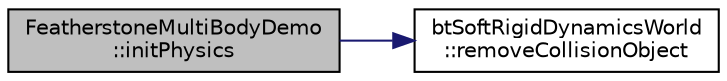 digraph "FeatherstoneMultiBodyDemo::initPhysics"
{
  edge [fontname="Helvetica",fontsize="10",labelfontname="Helvetica",labelfontsize="10"];
  node [fontname="Helvetica",fontsize="10",shape=record];
  rankdir="LR";
  Node1 [label="FeatherstoneMultiBodyDemo\l::initPhysics",height=0.2,width=0.4,color="black", fillcolor="grey75", style="filled", fontcolor="black"];
  Node1 -> Node2 [color="midnightblue",fontsize="10",style="solid",fontname="Helvetica"];
  Node2 [label="btSoftRigidDynamicsWorld\l::removeCollisionObject",height=0.2,width=0.4,color="black", fillcolor="white", style="filled",URL="$classbt_soft_rigid_dynamics_world.html#af2b8c217f386bb37cab6512294281c7e",tooltip="removeCollisionObject will first check if it is a rigid body, if so call removeRigidBody otherwise ca..."];
}
